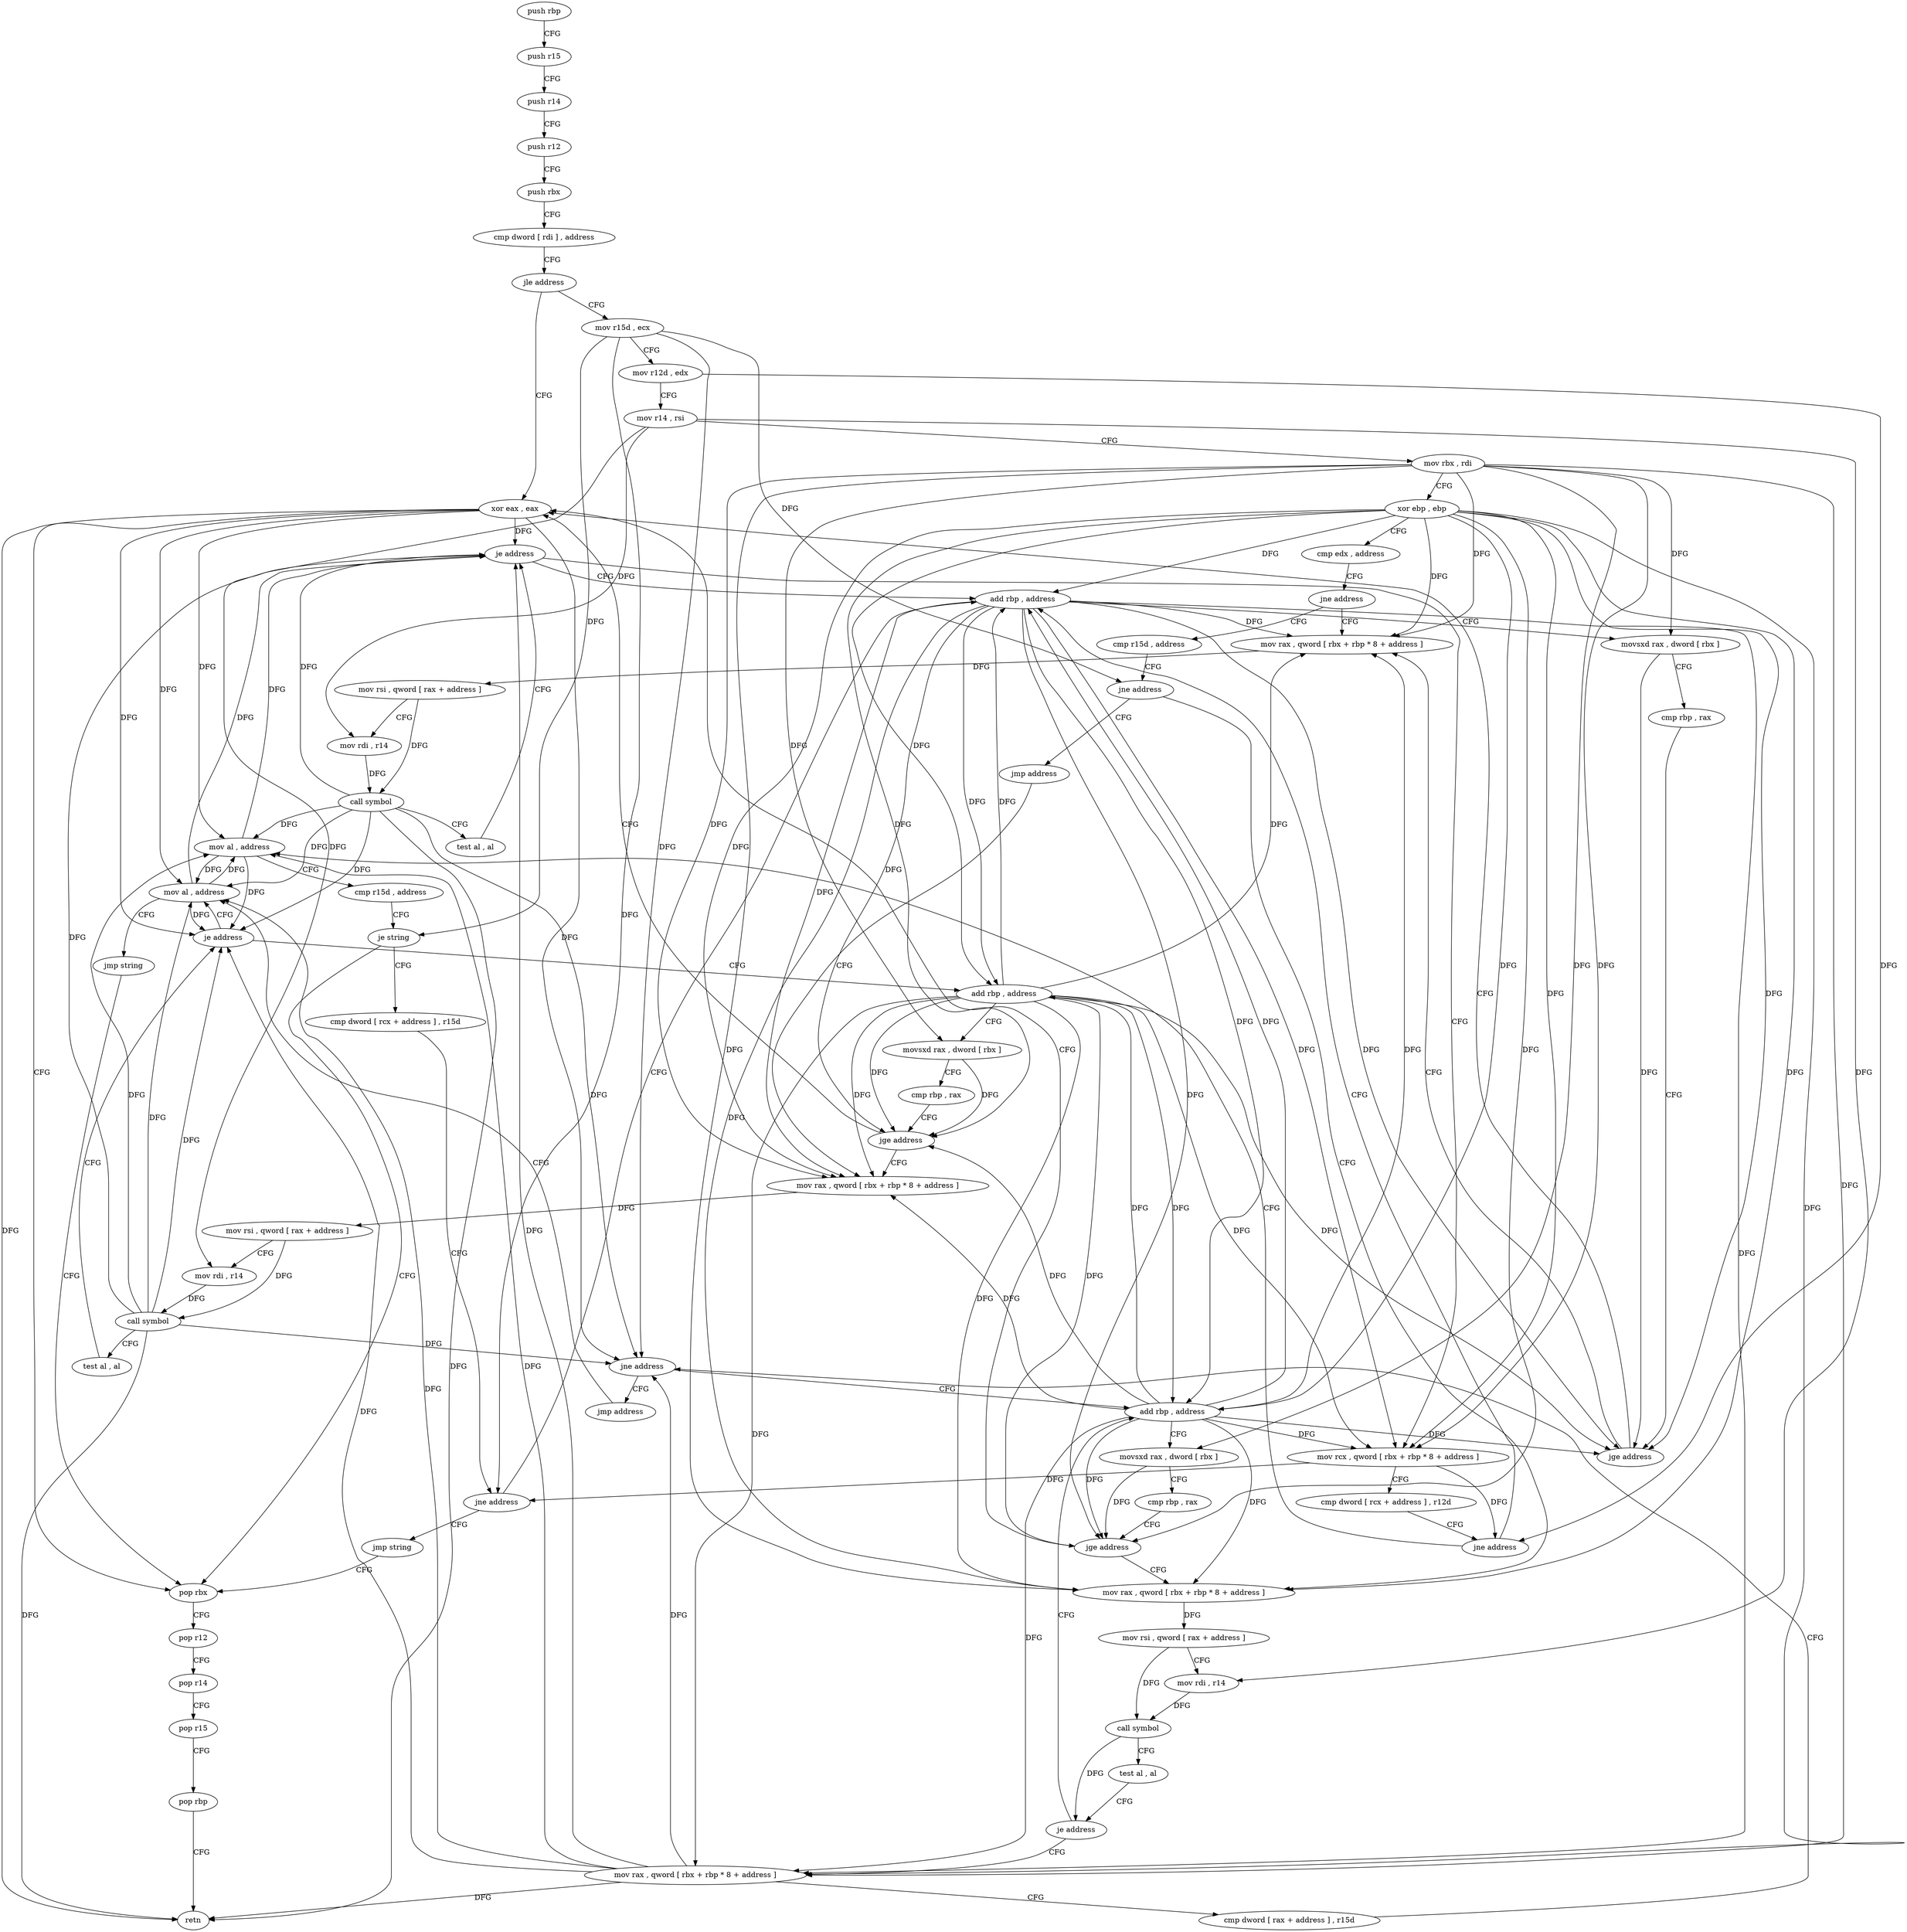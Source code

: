 digraph "func" {
"148208" [label = "push rbp" ]
"148209" [label = "push r15" ]
"148211" [label = "push r14" ]
"148213" [label = "push r12" ]
"148215" [label = "push rbx" ]
"148216" [label = "cmp dword [ rdi ] , address" ]
"148219" [label = "jle address" ]
"148405" [label = "xor eax , eax" ]
"148225" [label = "mov r15d , ecx" ]
"148407" [label = "pop rbx" ]
"148228" [label = "mov r12d , edx" ]
"148231" [label = "mov r14 , rsi" ]
"148234" [label = "mov rbx , rdi" ]
"148237" [label = "xor ebp , ebp" ]
"148239" [label = "cmp edx , address" ]
"148242" [label = "jne address" ]
"148272" [label = "mov rax , qword [ rbx + rbp * 8 + address ]" ]
"148244" [label = "cmp r15d , address" ]
"148277" [label = "mov rsi , qword [ rax + address ]" ]
"148281" [label = "mov rdi , r14" ]
"148284" [label = "call symbol" ]
"148289" [label = "test al , al" ]
"148291" [label = "je address" ]
"148256" [label = "add rbp , address" ]
"148293" [label = "mov rcx , qword [ rbx + rbp * 8 + address ]" ]
"148248" [label = "jne address" ]
"148332" [label = "mov rax , qword [ rbx + rbp * 8 + address ]" ]
"148250" [label = "jmp address" ]
"148260" [label = "movsxd rax , dword [ rbx ]" ]
"148263" [label = "cmp rbp , rax" ]
"148266" [label = "jge address" ]
"148298" [label = "cmp dword [ rcx + address ] , r12d" ]
"148302" [label = "jne address" ]
"148304" [label = "mov al , address" ]
"148337" [label = "mov rsi , qword [ rax + address ]" ]
"148341" [label = "mov rdi , r14" ]
"148344" [label = "call symbol" ]
"148349" [label = "test al , al" ]
"148351" [label = "je address" ]
"148320" [label = "add rbp , address" ]
"148353" [label = "mov rax , qword [ rbx + rbp * 8 + address ]" ]
"148380" [label = "mov rax , qword [ rbx + rbp * 8 + address ]" ]
"148306" [label = "cmp r15d , address" ]
"148310" [label = "je string" ]
"148312" [label = "cmp dword [ rcx + address ] , r15d" ]
"148324" [label = "movsxd rax , dword [ rbx ]" ]
"148327" [label = "cmp rbp , rax" ]
"148330" [label = "jge address" ]
"148358" [label = "cmp dword [ rax + address ] , r15d" ]
"148362" [label = "jne address" ]
"148364" [label = "jmp address" ]
"148385" [label = "mov rsi , qword [ rax + address ]" ]
"148389" [label = "mov rdi , r14" ]
"148392" [label = "call symbol" ]
"148397" [label = "test al , al" ]
"148399" [label = "je address" ]
"148368" [label = "add rbp , address" ]
"148401" [label = "mov al , address" ]
"148408" [label = "pop r12" ]
"148410" [label = "pop r14" ]
"148412" [label = "pop r15" ]
"148414" [label = "pop rbp" ]
"148415" [label = "retn" ]
"148316" [label = "jne address" ]
"148318" [label = "jmp string" ]
"148372" [label = "movsxd rax , dword [ rbx ]" ]
"148375" [label = "cmp rbp , rax" ]
"148378" [label = "jge address" ]
"148403" [label = "jmp string" ]
"148208" -> "148209" [ label = "CFG" ]
"148209" -> "148211" [ label = "CFG" ]
"148211" -> "148213" [ label = "CFG" ]
"148213" -> "148215" [ label = "CFG" ]
"148215" -> "148216" [ label = "CFG" ]
"148216" -> "148219" [ label = "CFG" ]
"148219" -> "148405" [ label = "CFG" ]
"148219" -> "148225" [ label = "CFG" ]
"148405" -> "148407" [ label = "CFG" ]
"148405" -> "148415" [ label = "DFG" ]
"148405" -> "148291" [ label = "DFG" ]
"148405" -> "148304" [ label = "DFG" ]
"148405" -> "148362" [ label = "DFG" ]
"148405" -> "148399" [ label = "DFG" ]
"148405" -> "148401" [ label = "DFG" ]
"148225" -> "148228" [ label = "CFG" ]
"148225" -> "148248" [ label = "DFG" ]
"148225" -> "148310" [ label = "DFG" ]
"148225" -> "148362" [ label = "DFG" ]
"148225" -> "148316" [ label = "DFG" ]
"148407" -> "148408" [ label = "CFG" ]
"148228" -> "148231" [ label = "CFG" ]
"148228" -> "148302" [ label = "DFG" ]
"148231" -> "148234" [ label = "CFG" ]
"148231" -> "148281" [ label = "DFG" ]
"148231" -> "148341" [ label = "DFG" ]
"148231" -> "148389" [ label = "DFG" ]
"148234" -> "148237" [ label = "CFG" ]
"148234" -> "148272" [ label = "DFG" ]
"148234" -> "148260" [ label = "DFG" ]
"148234" -> "148293" [ label = "DFG" ]
"148234" -> "148332" [ label = "DFG" ]
"148234" -> "148324" [ label = "DFG" ]
"148234" -> "148353" [ label = "DFG" ]
"148234" -> "148380" [ label = "DFG" ]
"148234" -> "148372" [ label = "DFG" ]
"148237" -> "148239" [ label = "CFG" ]
"148237" -> "148272" [ label = "DFG" ]
"148237" -> "148256" [ label = "DFG" ]
"148237" -> "148266" [ label = "DFG" ]
"148237" -> "148293" [ label = "DFG" ]
"148237" -> "148332" [ label = "DFG" ]
"148237" -> "148320" [ label = "DFG" ]
"148237" -> "148330" [ label = "DFG" ]
"148237" -> "148353" [ label = "DFG" ]
"148237" -> "148380" [ label = "DFG" ]
"148237" -> "148368" [ label = "DFG" ]
"148237" -> "148378" [ label = "DFG" ]
"148239" -> "148242" [ label = "CFG" ]
"148242" -> "148272" [ label = "CFG" ]
"148242" -> "148244" [ label = "CFG" ]
"148272" -> "148277" [ label = "DFG" ]
"148244" -> "148248" [ label = "CFG" ]
"148277" -> "148281" [ label = "CFG" ]
"148277" -> "148284" [ label = "DFG" ]
"148281" -> "148284" [ label = "DFG" ]
"148284" -> "148289" [ label = "CFG" ]
"148284" -> "148415" [ label = "DFG" ]
"148284" -> "148291" [ label = "DFG" ]
"148284" -> "148304" [ label = "DFG" ]
"148284" -> "148362" [ label = "DFG" ]
"148284" -> "148399" [ label = "DFG" ]
"148284" -> "148401" [ label = "DFG" ]
"148289" -> "148291" [ label = "CFG" ]
"148291" -> "148256" [ label = "CFG" ]
"148291" -> "148293" [ label = "CFG" ]
"148256" -> "148260" [ label = "CFG" ]
"148256" -> "148272" [ label = "DFG" ]
"148256" -> "148266" [ label = "DFG" ]
"148256" -> "148293" [ label = "DFG" ]
"148256" -> "148332" [ label = "DFG" ]
"148256" -> "148320" [ label = "DFG" ]
"148256" -> "148330" [ label = "DFG" ]
"148256" -> "148353" [ label = "DFG" ]
"148256" -> "148380" [ label = "DFG" ]
"148256" -> "148368" [ label = "DFG" ]
"148256" -> "148378" [ label = "DFG" ]
"148293" -> "148298" [ label = "CFG" ]
"148293" -> "148302" [ label = "DFG" ]
"148293" -> "148316" [ label = "DFG" ]
"148248" -> "148332" [ label = "CFG" ]
"148248" -> "148250" [ label = "CFG" ]
"148332" -> "148337" [ label = "DFG" ]
"148250" -> "148380" [ label = "CFG" ]
"148260" -> "148263" [ label = "CFG" ]
"148260" -> "148266" [ label = "DFG" ]
"148263" -> "148266" [ label = "CFG" ]
"148266" -> "148405" [ label = "CFG" ]
"148266" -> "148272" [ label = "CFG" ]
"148298" -> "148302" [ label = "CFG" ]
"148302" -> "148256" [ label = "CFG" ]
"148302" -> "148304" [ label = "CFG" ]
"148304" -> "148306" [ label = "CFG" ]
"148304" -> "148291" [ label = "DFG" ]
"148304" -> "148399" [ label = "DFG" ]
"148304" -> "148401" [ label = "DFG" ]
"148337" -> "148341" [ label = "CFG" ]
"148337" -> "148344" [ label = "DFG" ]
"148341" -> "148344" [ label = "DFG" ]
"148344" -> "148349" [ label = "CFG" ]
"148344" -> "148351" [ label = "DFG" ]
"148349" -> "148351" [ label = "CFG" ]
"148351" -> "148320" [ label = "CFG" ]
"148351" -> "148353" [ label = "CFG" ]
"148320" -> "148324" [ label = "CFG" ]
"148320" -> "148272" [ label = "DFG" ]
"148320" -> "148256" [ label = "DFG" ]
"148320" -> "148293" [ label = "DFG" ]
"148320" -> "148332" [ label = "DFG" ]
"148320" -> "148266" [ label = "DFG" ]
"148320" -> "148330" [ label = "DFG" ]
"148320" -> "148353" [ label = "DFG" ]
"148320" -> "148380" [ label = "DFG" ]
"148320" -> "148368" [ label = "DFG" ]
"148320" -> "148378" [ label = "DFG" ]
"148353" -> "148358" [ label = "CFG" ]
"148353" -> "148291" [ label = "DFG" ]
"148353" -> "148304" [ label = "DFG" ]
"148353" -> "148415" [ label = "DFG" ]
"148353" -> "148362" [ label = "DFG" ]
"148353" -> "148399" [ label = "DFG" ]
"148353" -> "148401" [ label = "DFG" ]
"148380" -> "148385" [ label = "DFG" ]
"148306" -> "148310" [ label = "CFG" ]
"148310" -> "148407" [ label = "CFG" ]
"148310" -> "148312" [ label = "CFG" ]
"148312" -> "148316" [ label = "CFG" ]
"148324" -> "148327" [ label = "CFG" ]
"148324" -> "148330" [ label = "DFG" ]
"148327" -> "148330" [ label = "CFG" ]
"148330" -> "148405" [ label = "CFG" ]
"148330" -> "148332" [ label = "CFG" ]
"148358" -> "148362" [ label = "CFG" ]
"148362" -> "148320" [ label = "CFG" ]
"148362" -> "148364" [ label = "CFG" ]
"148364" -> "148401" [ label = "CFG" ]
"148385" -> "148389" [ label = "CFG" ]
"148385" -> "148392" [ label = "DFG" ]
"148389" -> "148392" [ label = "DFG" ]
"148392" -> "148397" [ label = "CFG" ]
"148392" -> "148291" [ label = "DFG" ]
"148392" -> "148304" [ label = "DFG" ]
"148392" -> "148415" [ label = "DFG" ]
"148392" -> "148362" [ label = "DFG" ]
"148392" -> "148399" [ label = "DFG" ]
"148392" -> "148401" [ label = "DFG" ]
"148397" -> "148399" [ label = "CFG" ]
"148399" -> "148368" [ label = "CFG" ]
"148399" -> "148401" [ label = "CFG" ]
"148368" -> "148372" [ label = "CFG" ]
"148368" -> "148272" [ label = "DFG" ]
"148368" -> "148256" [ label = "DFG" ]
"148368" -> "148293" [ label = "DFG" ]
"148368" -> "148332" [ label = "DFG" ]
"148368" -> "148320" [ label = "DFG" ]
"148368" -> "148353" [ label = "DFG" ]
"148368" -> "148380" [ label = "DFG" ]
"148368" -> "148266" [ label = "DFG" ]
"148368" -> "148330" [ label = "DFG" ]
"148368" -> "148378" [ label = "DFG" ]
"148401" -> "148403" [ label = "CFG" ]
"148401" -> "148291" [ label = "DFG" ]
"148401" -> "148304" [ label = "DFG" ]
"148401" -> "148399" [ label = "DFG" ]
"148408" -> "148410" [ label = "CFG" ]
"148410" -> "148412" [ label = "CFG" ]
"148412" -> "148414" [ label = "CFG" ]
"148414" -> "148415" [ label = "CFG" ]
"148316" -> "148256" [ label = "CFG" ]
"148316" -> "148318" [ label = "CFG" ]
"148318" -> "148407" [ label = "CFG" ]
"148372" -> "148375" [ label = "CFG" ]
"148372" -> "148378" [ label = "DFG" ]
"148375" -> "148378" [ label = "CFG" ]
"148378" -> "148405" [ label = "CFG" ]
"148378" -> "148380" [ label = "CFG" ]
"148403" -> "148407" [ label = "CFG" ]
}
